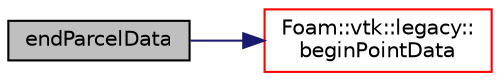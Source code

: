 digraph "endParcelData"
{
  bgcolor="transparent";
  edge [fontname="Helvetica",fontsize="10",labelfontname="Helvetica",labelfontsize="10"];
  node [fontname="Helvetica",fontsize="10",shape=record];
  rankdir="LR";
  Node1 [label="endParcelData",height=0.2,width=0.4,color="black", fillcolor="grey75", style="filled" fontcolor="black"];
  Node1 -> Node2 [color="midnightblue",fontsize="10",style="solid",fontname="Helvetica"];
  Node2 [label="Foam::vtk::legacy::\lbeginPointData",height=0.2,width=0.4,color="red",URL="$namespaceFoam_1_1vtk_1_1legacy.html#ab40d438ddefe4c1cfef7276ca60200c6",tooltip="Emit legacy POINT_DATA nPoints, FIELD FieldData nFields. "];
}
